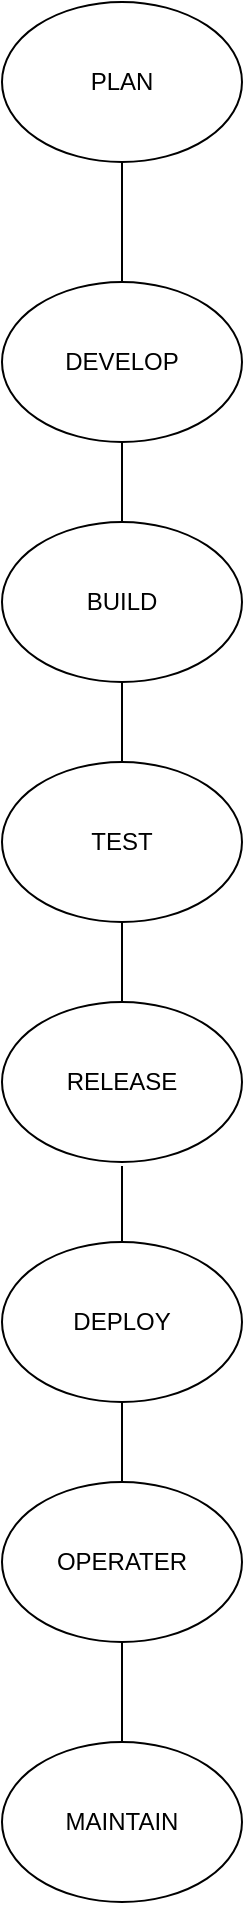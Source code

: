 <mxfile version="28.0.7">
  <diagram name="Page-1" id="giNY8VMg79dASCMNWnFh">
    <mxGraphModel dx="830" dy="443" grid="1" gridSize="10" guides="1" tooltips="1" connect="1" arrows="1" fold="1" page="1" pageScale="1" pageWidth="850" pageHeight="1100" math="0" shadow="0">
      <root>
        <mxCell id="0" />
        <mxCell id="1" parent="0" />
        <mxCell id="6T7bU86t7a1k5ob3ZdYV-1" value="MAINTAIN" style="ellipse;whiteSpace=wrap;html=1;" vertex="1" parent="1">
          <mxGeometry x="360" y="930" width="120" height="80" as="geometry" />
        </mxCell>
        <mxCell id="6T7bU86t7a1k5ob3ZdYV-2" value="DEVELOP" style="ellipse;whiteSpace=wrap;html=1;" vertex="1" parent="1">
          <mxGeometry x="360" y="200" width="120" height="80" as="geometry" />
        </mxCell>
        <mxCell id="6T7bU86t7a1k5ob3ZdYV-3" value="RELEASE" style="ellipse;whiteSpace=wrap;html=1;" vertex="1" parent="1">
          <mxGeometry x="360" y="560" width="120" height="80" as="geometry" />
        </mxCell>
        <mxCell id="6T7bU86t7a1k5ob3ZdYV-4" value="TEST" style="ellipse;whiteSpace=wrap;html=1;" vertex="1" parent="1">
          <mxGeometry x="360" y="440" width="120" height="80" as="geometry" />
        </mxCell>
        <mxCell id="6T7bU86t7a1k5ob3ZdYV-5" value="BUILD" style="ellipse;whiteSpace=wrap;html=1;" vertex="1" parent="1">
          <mxGeometry x="360" y="320" width="120" height="80" as="geometry" />
        </mxCell>
        <mxCell id="6T7bU86t7a1k5ob3ZdYV-6" value="DEPLOY" style="ellipse;whiteSpace=wrap;html=1;" vertex="1" parent="1">
          <mxGeometry x="360" y="680" width="120" height="80" as="geometry" />
        </mxCell>
        <mxCell id="6T7bU86t7a1k5ob3ZdYV-7" value="OPERATER" style="ellipse;whiteSpace=wrap;html=1;" vertex="1" parent="1">
          <mxGeometry x="360" y="800" width="120" height="80" as="geometry" />
        </mxCell>
        <mxCell id="6T7bU86t7a1k5ob3ZdYV-8" value="PLAN" style="ellipse;whiteSpace=wrap;html=1;" vertex="1" parent="1">
          <mxGeometry x="360" y="60" width="120" height="80" as="geometry" />
        </mxCell>
        <mxCell id="6T7bU86t7a1k5ob3ZdYV-9" value="" style="endArrow=none;html=1;rounded=0;entryX=0.5;entryY=1;entryDx=0;entryDy=0;" edge="1" parent="1" target="6T7bU86t7a1k5ob3ZdYV-8">
          <mxGeometry width="50" height="50" relative="1" as="geometry">
            <mxPoint x="420" y="200" as="sourcePoint" />
            <mxPoint x="440" y="830" as="targetPoint" />
            <Array as="points" />
          </mxGeometry>
        </mxCell>
        <mxCell id="6T7bU86t7a1k5ob3ZdYV-10" value="" style="endArrow=none;html=1;rounded=0;entryX=0.5;entryY=1;entryDx=0;entryDy=0;exitX=0.5;exitY=0;exitDx=0;exitDy=0;" edge="1" parent="1" source="6T7bU86t7a1k5ob3ZdYV-5" target="6T7bU86t7a1k5ob3ZdYV-2">
          <mxGeometry width="50" height="50" relative="1" as="geometry">
            <mxPoint x="390" y="340" as="sourcePoint" />
            <mxPoint x="440" y="290" as="targetPoint" />
          </mxGeometry>
        </mxCell>
        <mxCell id="6T7bU86t7a1k5ob3ZdYV-11" value="" style="endArrow=none;html=1;rounded=0;exitX=0.5;exitY=0;exitDx=0;exitDy=0;" edge="1" parent="1" source="6T7bU86t7a1k5ob3ZdYV-4">
          <mxGeometry width="50" height="50" relative="1" as="geometry">
            <mxPoint x="390" y="430" as="sourcePoint" />
            <mxPoint x="420" y="400" as="targetPoint" />
          </mxGeometry>
        </mxCell>
        <mxCell id="6T7bU86t7a1k5ob3ZdYV-12" value="" style="endArrow=none;html=1;rounded=0;entryX=0.5;entryY=1;entryDx=0;entryDy=0;exitX=0.5;exitY=0;exitDx=0;exitDy=0;" edge="1" parent="1" source="6T7bU86t7a1k5ob3ZdYV-3" target="6T7bU86t7a1k5ob3ZdYV-4">
          <mxGeometry width="50" height="50" relative="1" as="geometry">
            <mxPoint x="390" y="530" as="sourcePoint" />
            <mxPoint x="440" y="480" as="targetPoint" />
          </mxGeometry>
        </mxCell>
        <mxCell id="6T7bU86t7a1k5ob3ZdYV-13" value="" style="endArrow=none;html=1;rounded=0;exitX=0.5;exitY=0;exitDx=0;exitDy=0;" edge="1" parent="1" source="6T7bU86t7a1k5ob3ZdYV-6">
          <mxGeometry width="50" height="50" relative="1" as="geometry">
            <mxPoint x="390" y="710" as="sourcePoint" />
            <mxPoint x="420" y="642" as="targetPoint" />
          </mxGeometry>
        </mxCell>
        <mxCell id="6T7bU86t7a1k5ob3ZdYV-14" value="" style="endArrow=none;html=1;rounded=0;entryX=0.5;entryY=1;entryDx=0;entryDy=0;exitX=0.5;exitY=0;exitDx=0;exitDy=0;" edge="1" parent="1" source="6T7bU86t7a1k5ob3ZdYV-7" target="6T7bU86t7a1k5ob3ZdYV-6">
          <mxGeometry width="50" height="50" relative="1" as="geometry">
            <mxPoint x="390" y="840" as="sourcePoint" />
            <mxPoint x="440" y="790" as="targetPoint" />
          </mxGeometry>
        </mxCell>
        <mxCell id="6T7bU86t7a1k5ob3ZdYV-15" value="" style="endArrow=none;html=1;rounded=0;exitX=0.5;exitY=0;exitDx=0;exitDy=0;entryX=0.5;entryY=1;entryDx=0;entryDy=0;" edge="1" parent="1" source="6T7bU86t7a1k5ob3ZdYV-1" target="6T7bU86t7a1k5ob3ZdYV-7">
          <mxGeometry width="50" height="50" relative="1" as="geometry">
            <mxPoint x="390" y="840" as="sourcePoint" />
            <mxPoint x="440" y="790" as="targetPoint" />
          </mxGeometry>
        </mxCell>
      </root>
    </mxGraphModel>
  </diagram>
</mxfile>
